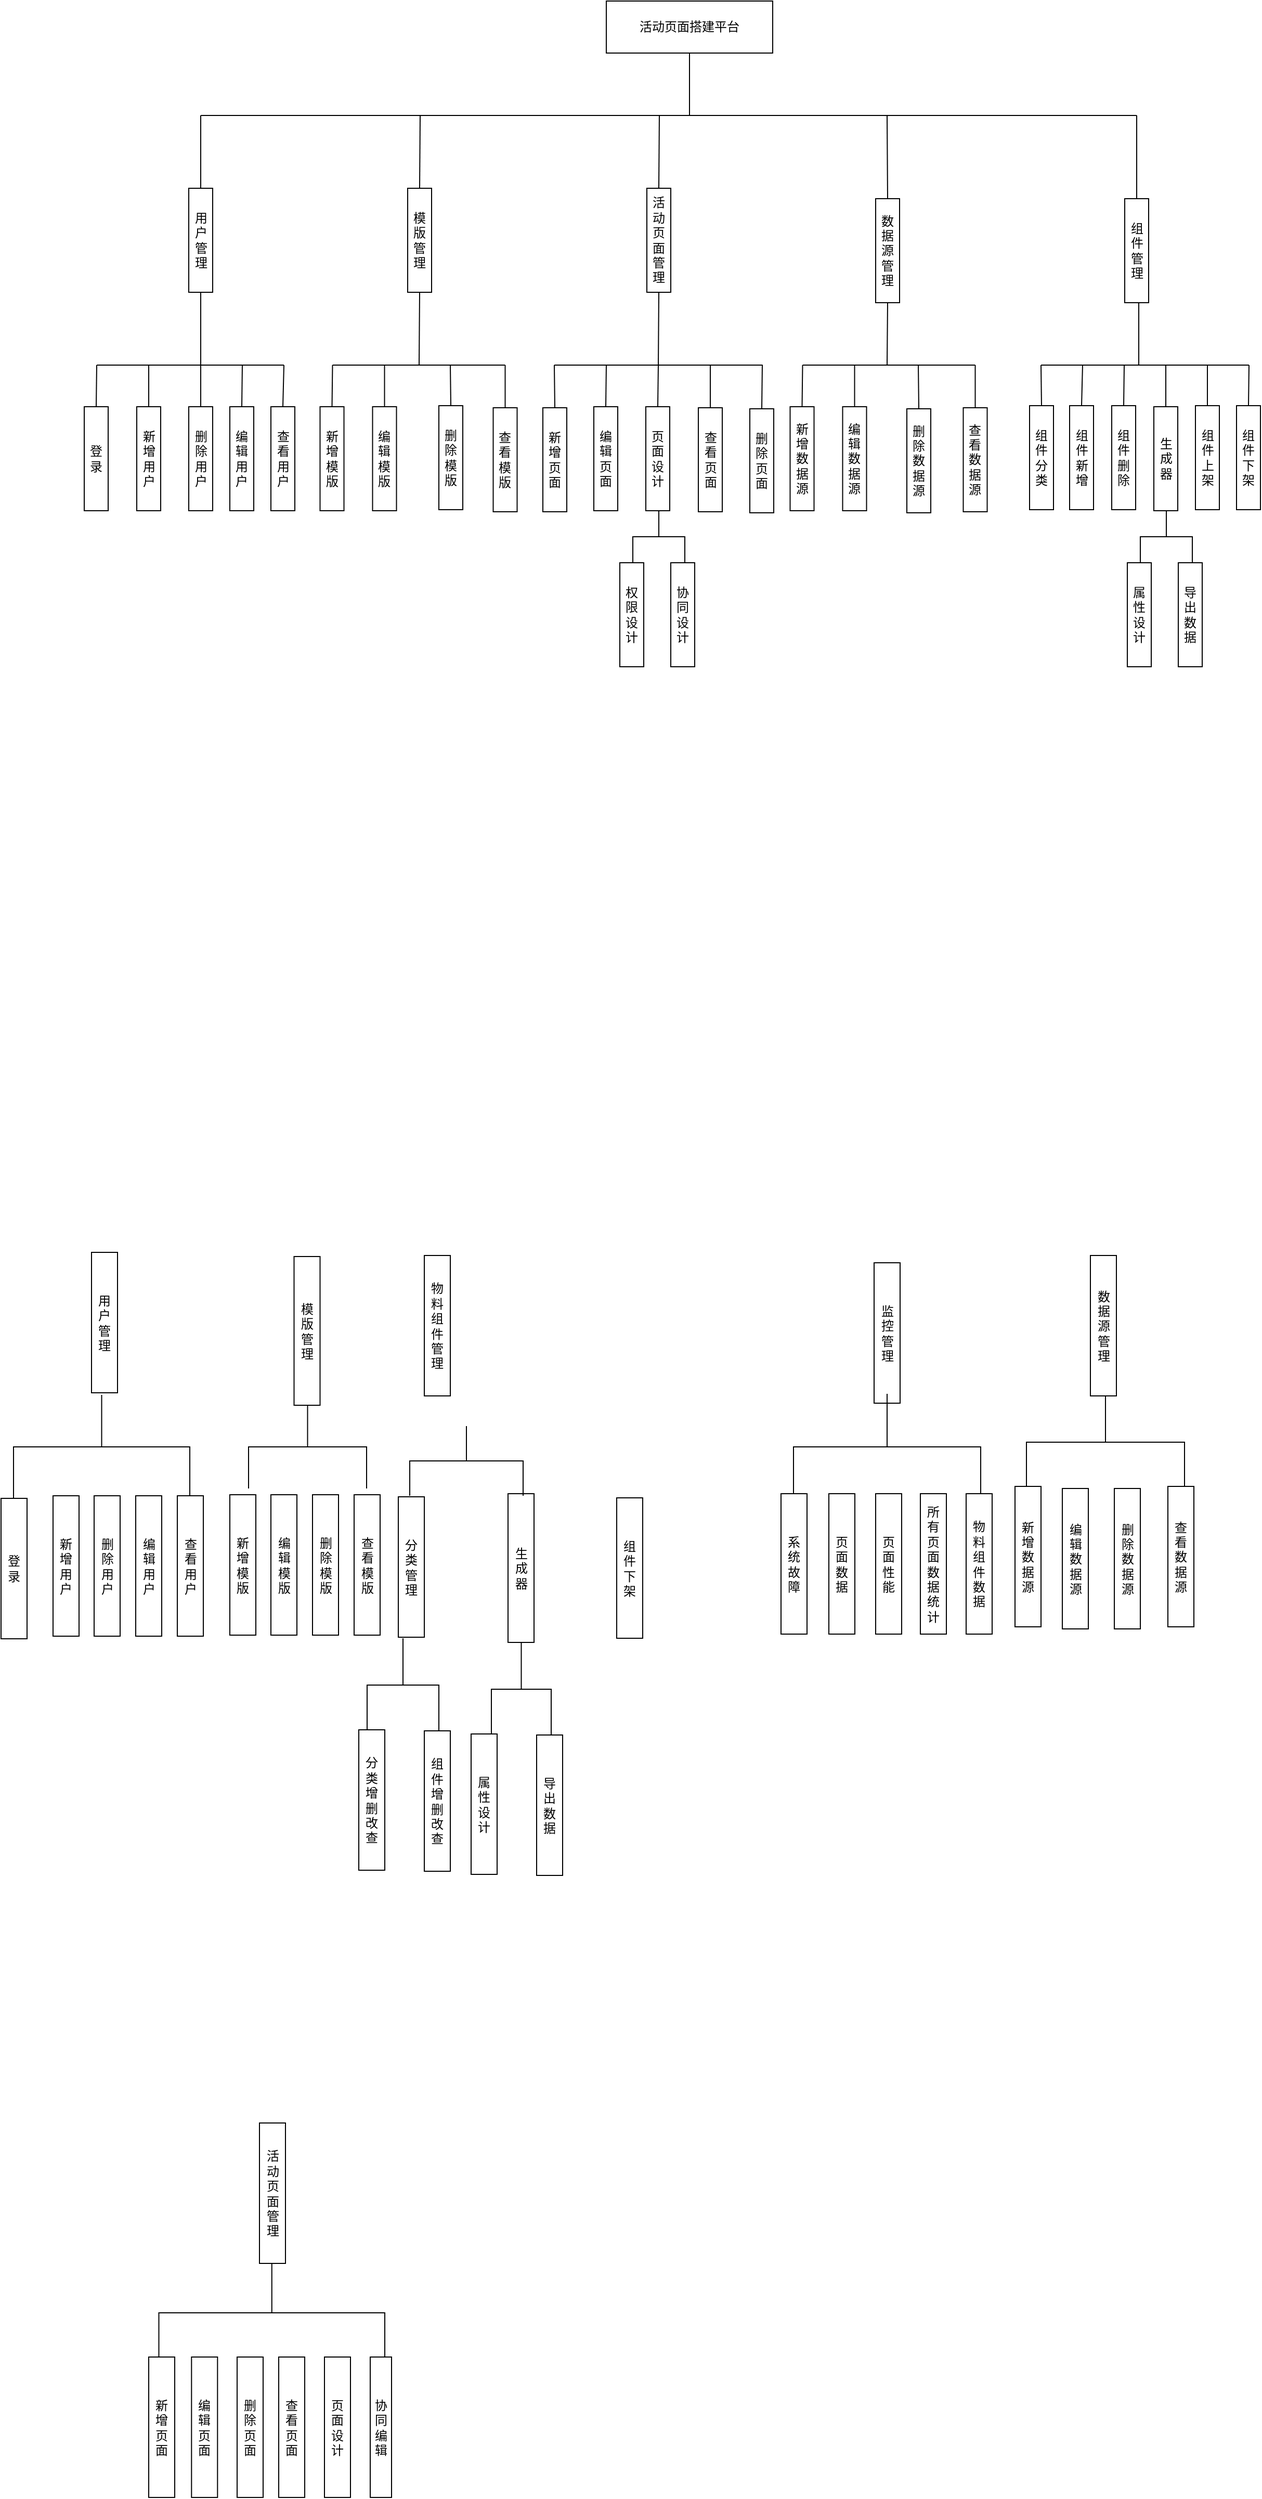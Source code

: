 <mxfile version="22.1.4" type="github">
  <diagram name="第 1 页" id="yezRByxBeG7q0EoHFZJD">
    <mxGraphModel dx="1590" dy="1010" grid="1" gridSize="10" guides="1" tooltips="1" connect="1" arrows="1" fold="1" page="1" pageScale="1" pageWidth="827" pageHeight="1169" math="0" shadow="0">
      <root>
        <mxCell id="0" />
        <mxCell id="1" parent="0" />
        <mxCell id="_EL9DQEcoJoAVr3Y6BzG-3" value="用户管理" style="rounded=0;whiteSpace=wrap;html=1;direction=south;" parent="1" vertex="1">
          <mxGeometry x="175" y="1653" width="25" height="135" as="geometry" />
        </mxCell>
        <mxCell id="_EL9DQEcoJoAVr3Y6BzG-4" value="数据源管理" style="rounded=0;whiteSpace=wrap;html=1;direction=south;" parent="1" vertex="1">
          <mxGeometry x="1135.5" y="1656" width="25" height="135" as="geometry" />
        </mxCell>
        <mxCell id="_EL9DQEcoJoAVr3Y6BzG-6" value="模版管理" style="rounded=0;whiteSpace=wrap;html=1;direction=south;" parent="1" vertex="1">
          <mxGeometry x="369.75" y="1657" width="25" height="143" as="geometry" />
        </mxCell>
        <mxCell id="_EL9DQEcoJoAVr3Y6BzG-8" value="活动页面管理" style="rounded=0;whiteSpace=wrap;html=1;direction=south;" parent="1" vertex="1">
          <mxGeometry x="336.5" y="2490" width="25" height="135" as="geometry" />
        </mxCell>
        <mxCell id="_EL9DQEcoJoAVr3Y6BzG-9" value="生成器" style="rounded=0;whiteSpace=wrap;html=1;direction=south;" parent="1" vertex="1">
          <mxGeometry x="575.5" y="1885" width="25" height="143" as="geometry" />
        </mxCell>
        <mxCell id="_EL9DQEcoJoAVr3Y6BzG-10" value="监控管理" style="rounded=0;whiteSpace=wrap;html=1;direction=south;" parent="1" vertex="1">
          <mxGeometry x="927.5" y="1663" width="25" height="135" as="geometry" />
        </mxCell>
        <mxCell id="_EL9DQEcoJoAVr3Y6BzG-11" value="" style="strokeWidth=1;html=1;shape=mxgraph.flowchart.annotation_2;align=left;labelPosition=right;pointerEvents=1;direction=south;" parent="1" vertex="1">
          <mxGeometry x="100" y="1790" width="169.5" height="100" as="geometry" />
        </mxCell>
        <mxCell id="_EL9DQEcoJoAVr3Y6BzG-12" value="新增用户" style="rounded=0;whiteSpace=wrap;html=1;direction=south;" parent="1" vertex="1">
          <mxGeometry x="138" y="1887" width="25" height="135" as="geometry" />
        </mxCell>
        <mxCell id="_EL9DQEcoJoAVr3Y6BzG-13" value="删除用户" style="rounded=0;whiteSpace=wrap;html=1;direction=south;" parent="1" vertex="1">
          <mxGeometry x="177.5" y="1887" width="25" height="135" as="geometry" />
        </mxCell>
        <mxCell id="_EL9DQEcoJoAVr3Y6BzG-14" value="编辑用户" style="rounded=0;whiteSpace=wrap;html=1;direction=south;" parent="1" vertex="1">
          <mxGeometry x="217.5" y="1887" width="25" height="135" as="geometry" />
        </mxCell>
        <mxCell id="_EL9DQEcoJoAVr3Y6BzG-15" value="查看用户" style="rounded=0;whiteSpace=wrap;html=1;direction=south;" parent="1" vertex="1">
          <mxGeometry x="257.5" y="1887" width="25" height="135" as="geometry" />
        </mxCell>
        <mxCell id="_EL9DQEcoJoAVr3Y6BzG-16" value="" style="strokeWidth=1;html=1;shape=mxgraph.flowchart.annotation_2;align=left;labelPosition=right;pointerEvents=1;direction=south;" parent="1" vertex="1">
          <mxGeometry x="326" y="1800" width="113.5" height="80" as="geometry" />
        </mxCell>
        <mxCell id="_EL9DQEcoJoAVr3Y6BzG-17" value="新增模版" style="rounded=0;whiteSpace=wrap;html=1;direction=south;" parent="1" vertex="1">
          <mxGeometry x="308" y="1886" width="25" height="135" as="geometry" />
        </mxCell>
        <mxCell id="_EL9DQEcoJoAVr3Y6BzG-18" value="编辑模版" style="rounded=0;whiteSpace=wrap;html=1;direction=south;" parent="1" vertex="1">
          <mxGeometry x="347.5" y="1886" width="25" height="135" as="geometry" />
        </mxCell>
        <mxCell id="_EL9DQEcoJoAVr3Y6BzG-19" value="删除模版" style="rounded=0;whiteSpace=wrap;html=1;direction=south;" parent="1" vertex="1">
          <mxGeometry x="387.5" y="1886" width="25" height="135" as="geometry" />
        </mxCell>
        <mxCell id="_EL9DQEcoJoAVr3Y6BzG-20" value="查看模版" style="rounded=0;whiteSpace=wrap;html=1;direction=south;" parent="1" vertex="1">
          <mxGeometry x="427.5" y="1886" width="25" height="135" as="geometry" />
        </mxCell>
        <mxCell id="_EL9DQEcoJoAVr3Y6BzG-21" value="" style="strokeWidth=1;html=1;shape=mxgraph.flowchart.annotation_2;align=left;labelPosition=right;pointerEvents=1;direction=south;" parent="1" vertex="1">
          <mxGeometry x="239.75" y="2625" width="217.25" height="95" as="geometry" />
        </mxCell>
        <mxCell id="_EL9DQEcoJoAVr3Y6BzG-22" value="新增页面" style="rounded=0;whiteSpace=wrap;html=1;direction=south;" parent="1" vertex="1">
          <mxGeometry x="230" y="2715" width="25" height="135" as="geometry" />
        </mxCell>
        <mxCell id="_EL9DQEcoJoAVr3Y6BzG-23" value="编辑页面" style="rounded=0;whiteSpace=wrap;html=1;direction=south;" parent="1" vertex="1">
          <mxGeometry x="271.16" y="2715" width="25" height="135" as="geometry" />
        </mxCell>
        <mxCell id="_EL9DQEcoJoAVr3Y6BzG-24" value="删除页面" style="rounded=0;whiteSpace=wrap;html=1;direction=south;" parent="1" vertex="1">
          <mxGeometry x="315" y="2715" width="25" height="135" as="geometry" />
        </mxCell>
        <mxCell id="_EL9DQEcoJoAVr3Y6BzG-25" value="查看页面" style="rounded=0;whiteSpace=wrap;html=1;direction=south;" parent="1" vertex="1">
          <mxGeometry x="355" y="2715" width="25" height="135" as="geometry" />
        </mxCell>
        <mxCell id="_EL9DQEcoJoAVr3Y6BzG-26" value="页面设计" style="rounded=0;whiteSpace=wrap;html=1;direction=south;" parent="1" vertex="1">
          <mxGeometry x="399" y="2715" width="25" height="135" as="geometry" />
        </mxCell>
        <mxCell id="_EL9DQEcoJoAVr3Y6BzG-27" value="协同编辑" style="rounded=0;whiteSpace=wrap;html=1;direction=south;" parent="1" vertex="1">
          <mxGeometry x="443" y="2715" width="20.5" height="135" as="geometry" />
        </mxCell>
        <mxCell id="_EL9DQEcoJoAVr3Y6BzG-28" value="" style="strokeWidth=1;html=1;shape=mxgraph.flowchart.annotation_2;align=left;labelPosition=right;pointerEvents=1;direction=south;" parent="1" vertex="1">
          <mxGeometry x="559.5" y="2028" width="57.5" height="90" as="geometry" />
        </mxCell>
        <mxCell id="_EL9DQEcoJoAVr3Y6BzG-29" value="属性设计" style="rounded=0;whiteSpace=wrap;html=1;direction=south;" parent="1" vertex="1">
          <mxGeometry x="540" y="2116" width="25" height="135" as="geometry" />
        </mxCell>
        <mxCell id="_EL9DQEcoJoAVr3Y6BzG-30" value="导出数据" style="rounded=0;whiteSpace=wrap;html=1;direction=south;" parent="1" vertex="1">
          <mxGeometry x="603" y="2117" width="25" height="135" as="geometry" />
        </mxCell>
        <mxCell id="_EL9DQEcoJoAVr3Y6BzG-31" value="" style="strokeWidth=1;html=1;shape=mxgraph.flowchart.annotation_2;align=left;labelPosition=right;pointerEvents=1;direction=south;" parent="1" vertex="1">
          <mxGeometry x="850" y="1789" width="180" height="102" as="geometry" />
        </mxCell>
        <mxCell id="_EL9DQEcoJoAVr3Y6BzG-32" value="系统故障" style="rounded=0;whiteSpace=wrap;html=1;direction=south;" parent="1" vertex="1">
          <mxGeometry x="838" y="1885" width="25" height="135" as="geometry" />
        </mxCell>
        <mxCell id="_EL9DQEcoJoAVr3Y6BzG-33" value="页面数据" style="rounded=0;whiteSpace=wrap;html=1;direction=south;" parent="1" vertex="1">
          <mxGeometry x="884" y="1885" width="25" height="135" as="geometry" />
        </mxCell>
        <mxCell id="_EL9DQEcoJoAVr3Y6BzG-34" value="页面性能" style="rounded=0;whiteSpace=wrap;html=1;direction=south;" parent="1" vertex="1">
          <mxGeometry x="929" y="1885" width="25" height="135" as="geometry" />
        </mxCell>
        <mxCell id="_EL9DQEcoJoAVr3Y6BzG-35" value="所有页面数据统计" style="rounded=0;whiteSpace=wrap;html=1;direction=south;" parent="1" vertex="1">
          <mxGeometry x="972" y="1885" width="25" height="135" as="geometry" />
        </mxCell>
        <mxCell id="_EL9DQEcoJoAVr3Y6BzG-36" value="物料组件数据" style="rounded=0;whiteSpace=wrap;html=1;direction=south;" parent="1" vertex="1">
          <mxGeometry x="1016" y="1885" width="25" height="135" as="geometry" />
        </mxCell>
        <mxCell id="_EL9DQEcoJoAVr3Y6BzG-37" value="" style="strokeWidth=1;html=1;shape=mxgraph.flowchart.annotation_2;align=left;labelPosition=right;pointerEvents=1;direction=south;" parent="1" vertex="1">
          <mxGeometry x="1074" y="1791" width="152" height="89" as="geometry" />
        </mxCell>
        <mxCell id="_EL9DQEcoJoAVr3Y6BzG-38" value="新增数据源" style="rounded=0;whiteSpace=wrap;html=1;direction=south;" parent="1" vertex="1">
          <mxGeometry x="1063" y="1878" width="25" height="135" as="geometry" />
        </mxCell>
        <mxCell id="_EL9DQEcoJoAVr3Y6BzG-39" value="编辑数据源" style="rounded=0;whiteSpace=wrap;html=1;direction=south;" parent="1" vertex="1">
          <mxGeometry x="1108.5" y="1880" width="25" height="135" as="geometry" />
        </mxCell>
        <mxCell id="_EL9DQEcoJoAVr3Y6BzG-40" value="删除数据源" style="rounded=0;whiteSpace=wrap;html=1;direction=south;" parent="1" vertex="1">
          <mxGeometry x="1158.5" y="1880" width="25" height="135" as="geometry" />
        </mxCell>
        <mxCell id="_EL9DQEcoJoAVr3Y6BzG-41" value="查看数据源" style="rounded=0;whiteSpace=wrap;html=1;direction=south;" parent="1" vertex="1">
          <mxGeometry x="1210" y="1878" width="25" height="135" as="geometry" />
        </mxCell>
        <mxCell id="_EL9DQEcoJoAVr3Y6BzG-42" value="物料组件管理" style="rounded=0;whiteSpace=wrap;html=1;direction=south;" parent="1" vertex="1">
          <mxGeometry x="495" y="1656" width="25" height="135" as="geometry" />
        </mxCell>
        <mxCell id="_EL9DQEcoJoAVr3Y6BzG-43" value="" style="strokeWidth=1;html=1;shape=mxgraph.flowchart.annotation_2;align=left;labelPosition=right;pointerEvents=1;direction=south;" parent="1" vertex="1">
          <mxGeometry x="481" y="1820" width="109" height="67" as="geometry" />
        </mxCell>
        <mxCell id="_EL9DQEcoJoAVr3Y6BzG-44" value="分类管理" style="rounded=0;whiteSpace=wrap;html=1;direction=south;" parent="1" vertex="1">
          <mxGeometry x="470" y="1888" width="25" height="135" as="geometry" />
        </mxCell>
        <mxCell id="_EL9DQEcoJoAVr3Y6BzG-48" value="组件下架" style="rounded=0;whiteSpace=wrap;html=1;direction=south;" parent="1" vertex="1">
          <mxGeometry x="680" y="1889" width="25" height="135" as="geometry" />
        </mxCell>
        <mxCell id="_EL9DQEcoJoAVr3Y6BzG-49" value="登录" style="rounded=0;whiteSpace=wrap;html=1;direction=south;" parent="1" vertex="1">
          <mxGeometry x="88" y="1889.5" width="25" height="135" as="geometry" />
        </mxCell>
        <mxCell id="_EL9DQEcoJoAVr3Y6BzG-53" value="" style="strokeWidth=1;html=1;shape=mxgraph.flowchart.annotation_2;align=left;labelPosition=right;pointerEvents=1;direction=south;" parent="1" vertex="1">
          <mxGeometry x="440" y="2024" width="69" height="90" as="geometry" />
        </mxCell>
        <mxCell id="_EL9DQEcoJoAVr3Y6BzG-54" value="分类增删改查" style="rounded=0;whiteSpace=wrap;html=1;direction=south;" parent="1" vertex="1">
          <mxGeometry x="432" y="2112" width="25" height="135" as="geometry" />
        </mxCell>
        <mxCell id="_EL9DQEcoJoAVr3Y6BzG-55" value="组件增删改查" style="rounded=0;whiteSpace=wrap;html=1;direction=south;" parent="1" vertex="1">
          <mxGeometry x="495" y="2113" width="25" height="135" as="geometry" />
        </mxCell>
        <mxCell id="eoEls10Fh8nNtT96hwVB-1" value="&lt;font style=&quot;font-size: 12px;&quot;&gt;活动页面搭建平台&lt;/font&gt;" style="rounded=0;whiteSpace=wrap;html=1;" parent="1" vertex="1">
          <mxGeometry x="670" y="450" width="160" height="50" as="geometry" />
        </mxCell>
        <mxCell id="eoEls10Fh8nNtT96hwVB-4" value="用户管理" style="rounded=0;whiteSpace=wrap;html=1;" parent="1" vertex="1">
          <mxGeometry x="268.5" y="630" width="23" height="100" as="geometry" />
        </mxCell>
        <mxCell id="eoEls10Fh8nNtT96hwVB-6" value="模版管理" style="rounded=0;whiteSpace=wrap;html=1;" parent="1" vertex="1">
          <mxGeometry x="479" y="630" width="23" height="100" as="geometry" />
        </mxCell>
        <mxCell id="eoEls10Fh8nNtT96hwVB-9" value="组件管理" style="rounded=0;whiteSpace=wrap;html=1;" parent="1" vertex="1">
          <mxGeometry x="1168.5" y="640" width="23" height="100" as="geometry" />
        </mxCell>
        <mxCell id="eoEls10Fh8nNtT96hwVB-13" value="活动页面管理" style="rounded=0;whiteSpace=wrap;html=1;" parent="1" vertex="1">
          <mxGeometry x="709" y="630" width="23" height="100" as="geometry" />
        </mxCell>
        <mxCell id="eoEls10Fh8nNtT96hwVB-15" value="" style="endArrow=none;html=1;rounded=0;entryX=0.5;entryY=1;entryDx=0;entryDy=0;" parent="1" target="eoEls10Fh8nNtT96hwVB-1" edge="1">
          <mxGeometry width="50" height="50" relative="1" as="geometry">
            <mxPoint x="750" y="560" as="sourcePoint" />
            <mxPoint x="770" y="860" as="targetPoint" />
            <Array as="points">
              <mxPoint x="750" y="520" />
            </Array>
          </mxGeometry>
        </mxCell>
        <mxCell id="eoEls10Fh8nNtT96hwVB-16" value="" style="endArrow=none;html=1;rounded=0;" parent="1" edge="1">
          <mxGeometry width="50" height="50" relative="1" as="geometry">
            <mxPoint x="280" y="560" as="sourcePoint" />
            <mxPoint x="1180" y="560" as="targetPoint" />
          </mxGeometry>
        </mxCell>
        <mxCell id="eoEls10Fh8nNtT96hwVB-17" value="" style="endArrow=none;html=1;rounded=0;exitX=0.5;exitY=0;exitDx=0;exitDy=0;" parent="1" source="eoEls10Fh8nNtT96hwVB-4" edge="1">
          <mxGeometry width="50" height="50" relative="1" as="geometry">
            <mxPoint x="720" y="910" as="sourcePoint" />
            <mxPoint x="280" y="560" as="targetPoint" />
          </mxGeometry>
        </mxCell>
        <mxCell id="eoEls10Fh8nNtT96hwVB-18" value="登录" style="rounded=0;whiteSpace=wrap;html=1;" parent="1" vertex="1">
          <mxGeometry x="168.0" y="840" width="23" height="100" as="geometry" />
        </mxCell>
        <mxCell id="eoEls10Fh8nNtT96hwVB-19" value="新增用户" style="rounded=0;whiteSpace=wrap;html=1;" parent="1" vertex="1">
          <mxGeometry x="218.5" y="840" width="23" height="100" as="geometry" />
        </mxCell>
        <mxCell id="eoEls10Fh8nNtT96hwVB-20" value="删除用户" style="rounded=0;whiteSpace=wrap;html=1;" parent="1" vertex="1">
          <mxGeometry x="268.5" y="840" width="23" height="100" as="geometry" />
        </mxCell>
        <mxCell id="eoEls10Fh8nNtT96hwVB-22" value="编辑用户" style="rounded=0;whiteSpace=wrap;html=1;" parent="1" vertex="1">
          <mxGeometry x="308.0" y="840" width="23" height="100" as="geometry" />
        </mxCell>
        <mxCell id="eoEls10Fh8nNtT96hwVB-23" value="查看用户" style="rounded=0;whiteSpace=wrap;html=1;" parent="1" vertex="1">
          <mxGeometry x="347.5" y="840" width="23" height="100" as="geometry" />
        </mxCell>
        <mxCell id="eoEls10Fh8nNtT96hwVB-26" value="" style="endArrow=none;html=1;rounded=0;exitX=0.5;exitY=1;exitDx=0;exitDy=0;" parent="1" source="eoEls10Fh8nNtT96hwVB-4" edge="1">
          <mxGeometry width="50" height="50" relative="1" as="geometry">
            <mxPoint x="720" y="500" as="sourcePoint" />
            <mxPoint x="280" y="800" as="targetPoint" />
          </mxGeometry>
        </mxCell>
        <mxCell id="eoEls10Fh8nNtT96hwVB-27" value="" style="endArrow=none;html=1;rounded=0;" parent="1" edge="1">
          <mxGeometry width="50" height="50" relative="1" as="geometry">
            <mxPoint x="180" y="800" as="sourcePoint" />
            <mxPoint x="360" y="800" as="targetPoint" />
          </mxGeometry>
        </mxCell>
        <mxCell id="eoEls10Fh8nNtT96hwVB-28" value="" style="endArrow=none;html=1;rounded=0;entryX=0.5;entryY=0;entryDx=0;entryDy=0;" parent="1" target="eoEls10Fh8nNtT96hwVB-18" edge="1">
          <mxGeometry width="50" height="50" relative="1" as="geometry">
            <mxPoint x="180" y="800" as="sourcePoint" />
            <mxPoint x="770" y="450" as="targetPoint" />
          </mxGeometry>
        </mxCell>
        <mxCell id="eoEls10Fh8nNtT96hwVB-30" value="" style="endArrow=none;html=1;rounded=0;entryX=0.5;entryY=0;entryDx=0;entryDy=0;" parent="1" target="eoEls10Fh8nNtT96hwVB-19" edge="1">
          <mxGeometry width="50" height="50" relative="1" as="geometry">
            <mxPoint x="230" y="800" as="sourcePoint" />
            <mxPoint x="770" y="450" as="targetPoint" />
          </mxGeometry>
        </mxCell>
        <mxCell id="eoEls10Fh8nNtT96hwVB-31" value="" style="endArrow=none;html=1;rounded=0;entryX=0.5;entryY=0;entryDx=0;entryDy=0;" parent="1" target="eoEls10Fh8nNtT96hwVB-20" edge="1">
          <mxGeometry width="50" height="50" relative="1" as="geometry">
            <mxPoint x="280" y="800" as="sourcePoint" />
            <mxPoint x="770" y="450" as="targetPoint" />
          </mxGeometry>
        </mxCell>
        <mxCell id="eoEls10Fh8nNtT96hwVB-32" value="" style="endArrow=none;html=1;rounded=0;entryX=0.5;entryY=0;entryDx=0;entryDy=0;" parent="1" target="eoEls10Fh8nNtT96hwVB-22" edge="1">
          <mxGeometry width="50" height="50" relative="1" as="geometry">
            <mxPoint x="320" y="800" as="sourcePoint" />
            <mxPoint x="330" y="830" as="targetPoint" />
          </mxGeometry>
        </mxCell>
        <mxCell id="eoEls10Fh8nNtT96hwVB-33" value="" style="endArrow=none;html=1;rounded=0;entryX=0.5;entryY=0;entryDx=0;entryDy=0;" parent="1" target="eoEls10Fh8nNtT96hwVB-23" edge="1">
          <mxGeometry width="50" height="50" relative="1" as="geometry">
            <mxPoint x="360" y="800" as="sourcePoint" />
            <mxPoint x="770" y="450" as="targetPoint" />
          </mxGeometry>
        </mxCell>
        <mxCell id="eoEls10Fh8nNtT96hwVB-34" value="新增模版" style="rounded=0;whiteSpace=wrap;html=1;" parent="1" vertex="1">
          <mxGeometry x="394.75" y="840" width="23" height="100" as="geometry" />
        </mxCell>
        <mxCell id="eoEls10Fh8nNtT96hwVB-35" value="编辑模版" style="rounded=0;whiteSpace=wrap;html=1;" parent="1" vertex="1">
          <mxGeometry x="445.25" y="840" width="23" height="100" as="geometry" />
        </mxCell>
        <mxCell id="eoEls10Fh8nNtT96hwVB-36" value="删除模版" style="rounded=0;whiteSpace=wrap;html=1;" parent="1" vertex="1">
          <mxGeometry x="509" y="839" width="23" height="100" as="geometry" />
        </mxCell>
        <mxCell id="eoEls10Fh8nNtT96hwVB-37" value="查看模版" style="rounded=0;whiteSpace=wrap;html=1;" parent="1" vertex="1">
          <mxGeometry x="561.25" y="841" width="23" height="100" as="geometry" />
        </mxCell>
        <mxCell id="eoEls10Fh8nNtT96hwVB-39" value="" style="endArrow=none;html=1;rounded=0;exitX=0.5;exitY=1;exitDx=0;exitDy=0;" parent="1" source="eoEls10Fh8nNtT96hwVB-6" edge="1">
          <mxGeometry width="50" height="50" relative="1" as="geometry">
            <mxPoint x="544" y="730" as="sourcePoint" />
            <mxPoint x="490" y="800" as="targetPoint" />
          </mxGeometry>
        </mxCell>
        <mxCell id="eoEls10Fh8nNtT96hwVB-40" value="" style="endArrow=none;html=1;rounded=0;" parent="1" edge="1">
          <mxGeometry width="50" height="50" relative="1" as="geometry">
            <mxPoint x="406.75" y="800" as="sourcePoint" />
            <mxPoint x="572.75" y="800" as="targetPoint" />
          </mxGeometry>
        </mxCell>
        <mxCell id="eoEls10Fh8nNtT96hwVB-41" value="" style="endArrow=none;html=1;rounded=0;entryX=0.5;entryY=0;entryDx=0;entryDy=0;" parent="1" target="eoEls10Fh8nNtT96hwVB-34" edge="1">
          <mxGeometry width="50" height="50" relative="1" as="geometry">
            <mxPoint x="406.75" y="800" as="sourcePoint" />
            <mxPoint x="996.75" y="450" as="targetPoint" />
          </mxGeometry>
        </mxCell>
        <mxCell id="eoEls10Fh8nNtT96hwVB-42" value="" style="endArrow=none;html=1;rounded=0;entryX=0.5;entryY=0;entryDx=0;entryDy=0;" parent="1" target="eoEls10Fh8nNtT96hwVB-35" edge="1">
          <mxGeometry width="50" height="50" relative="1" as="geometry">
            <mxPoint x="456.75" y="800" as="sourcePoint" />
            <mxPoint x="996.75" y="450" as="targetPoint" />
          </mxGeometry>
        </mxCell>
        <mxCell id="eoEls10Fh8nNtT96hwVB-43" value="" style="endArrow=none;html=1;rounded=0;entryX=0.5;entryY=0;entryDx=0;entryDy=0;" parent="1" target="eoEls10Fh8nNtT96hwVB-36" edge="1">
          <mxGeometry width="50" height="50" relative="1" as="geometry">
            <mxPoint x="520" y="800" as="sourcePoint" />
            <mxPoint x="996.75" y="450" as="targetPoint" />
          </mxGeometry>
        </mxCell>
        <mxCell id="eoEls10Fh8nNtT96hwVB-44" value="" style="endArrow=none;html=1;rounded=0;entryX=0.5;entryY=0;entryDx=0;entryDy=0;" parent="1" target="eoEls10Fh8nNtT96hwVB-37" edge="1">
          <mxGeometry width="50" height="50" relative="1" as="geometry">
            <mxPoint x="572.75" y="800" as="sourcePoint" />
            <mxPoint x="556.75" y="830" as="targetPoint" />
          </mxGeometry>
        </mxCell>
        <mxCell id="eoEls10Fh8nNtT96hwVB-46" value="新增页面" style="rounded=0;whiteSpace=wrap;html=1;" parent="1" vertex="1">
          <mxGeometry x="609" y="841" width="23" height="100" as="geometry" />
        </mxCell>
        <mxCell id="eoEls10Fh8nNtT96hwVB-47" value="编辑页面" style="rounded=0;whiteSpace=wrap;html=1;" parent="1" vertex="1">
          <mxGeometry x="658" y="840" width="23" height="100" as="geometry" />
        </mxCell>
        <mxCell id="eoEls10Fh8nNtT96hwVB-48" value="删除页面" style="rounded=0;whiteSpace=wrap;html=1;" parent="1" vertex="1">
          <mxGeometry x="808" y="842" width="23" height="100" as="geometry" />
        </mxCell>
        <mxCell id="eoEls10Fh8nNtT96hwVB-50" value="查看页面" style="rounded=0;whiteSpace=wrap;html=1;" parent="1" vertex="1">
          <mxGeometry x="758.5" y="841" width="23" height="100" as="geometry" />
        </mxCell>
        <mxCell id="eoEls10Fh8nNtT96hwVB-51" value="页面设计" style="rounded=0;whiteSpace=wrap;html=1;" parent="1" vertex="1">
          <mxGeometry x="708" y="840" width="23" height="100" as="geometry" />
        </mxCell>
        <mxCell id="eoEls10Fh8nNtT96hwVB-52" value="权限设计" style="rounded=0;whiteSpace=wrap;html=1;" parent="1" vertex="1">
          <mxGeometry x="683" y="990" width="23" height="100" as="geometry" />
        </mxCell>
        <mxCell id="eoEls10Fh8nNtT96hwVB-53" value="协同设计" style="rounded=0;whiteSpace=wrap;html=1;" parent="1" vertex="1">
          <mxGeometry x="732" y="990" width="23" height="100" as="geometry" />
        </mxCell>
        <mxCell id="eoEls10Fh8nNtT96hwVB-54" value="数据源管理" style="rounded=0;whiteSpace=wrap;html=1;" parent="1" vertex="1">
          <mxGeometry x="929" y="640" width="23" height="100" as="geometry" />
        </mxCell>
        <mxCell id="eoEls10Fh8nNtT96hwVB-55" value="新增数据源" style="rounded=0;whiteSpace=wrap;html=1;" parent="1" vertex="1">
          <mxGeometry x="846.75" y="840" width="23" height="100" as="geometry" />
        </mxCell>
        <mxCell id="eoEls10Fh8nNtT96hwVB-56" value="编辑数据源" style="rounded=0;whiteSpace=wrap;html=1;" parent="1" vertex="1">
          <mxGeometry x="897.25" y="840" width="23" height="100" as="geometry" />
        </mxCell>
        <mxCell id="eoEls10Fh8nNtT96hwVB-57" value="删除数据源" style="rounded=0;whiteSpace=wrap;html=1;" parent="1" vertex="1">
          <mxGeometry x="959" y="842" width="23" height="100" as="geometry" />
        </mxCell>
        <mxCell id="eoEls10Fh8nNtT96hwVB-58" value="查看数据源" style="rounded=0;whiteSpace=wrap;html=1;" parent="1" vertex="1">
          <mxGeometry x="1013.25" y="841" width="23" height="100" as="geometry" />
        </mxCell>
        <mxCell id="eoEls10Fh8nNtT96hwVB-59" value="" style="endArrow=none;html=1;rounded=0;exitX=0.5;exitY=1;exitDx=0;exitDy=0;" parent="1" source="eoEls10Fh8nNtT96hwVB-54" edge="1">
          <mxGeometry width="50" height="50" relative="1" as="geometry">
            <mxPoint x="996" y="730" as="sourcePoint" />
            <mxPoint x="940" y="800" as="targetPoint" />
          </mxGeometry>
        </mxCell>
        <mxCell id="eoEls10Fh8nNtT96hwVB-60" value="" style="endArrow=none;html=1;rounded=0;" parent="1" edge="1">
          <mxGeometry width="50" height="50" relative="1" as="geometry">
            <mxPoint x="858.75" y="800" as="sourcePoint" />
            <mxPoint x="1024.75" y="800" as="targetPoint" />
          </mxGeometry>
        </mxCell>
        <mxCell id="eoEls10Fh8nNtT96hwVB-61" value="" style="endArrow=none;html=1;rounded=0;entryX=0.5;entryY=0;entryDx=0;entryDy=0;" parent="1" target="eoEls10Fh8nNtT96hwVB-55" edge="1">
          <mxGeometry width="50" height="50" relative="1" as="geometry">
            <mxPoint x="858.75" y="800" as="sourcePoint" />
            <mxPoint x="1448.75" y="450" as="targetPoint" />
          </mxGeometry>
        </mxCell>
        <mxCell id="eoEls10Fh8nNtT96hwVB-62" value="" style="endArrow=none;html=1;rounded=0;entryX=0.5;entryY=0;entryDx=0;entryDy=0;" parent="1" target="eoEls10Fh8nNtT96hwVB-56" edge="1">
          <mxGeometry width="50" height="50" relative="1" as="geometry">
            <mxPoint x="908.75" y="800" as="sourcePoint" />
            <mxPoint x="1448.75" y="450" as="targetPoint" />
          </mxGeometry>
        </mxCell>
        <mxCell id="eoEls10Fh8nNtT96hwVB-63" value="" style="endArrow=none;html=1;rounded=0;entryX=0.5;entryY=0;entryDx=0;entryDy=0;" parent="1" target="eoEls10Fh8nNtT96hwVB-57" edge="1">
          <mxGeometry width="50" height="50" relative="1" as="geometry">
            <mxPoint x="970" y="800" as="sourcePoint" />
            <mxPoint x="1448.75" y="450" as="targetPoint" />
          </mxGeometry>
        </mxCell>
        <mxCell id="eoEls10Fh8nNtT96hwVB-64" value="" style="endArrow=none;html=1;rounded=0;entryX=0.5;entryY=0;entryDx=0;entryDy=0;" parent="1" target="eoEls10Fh8nNtT96hwVB-58" edge="1">
          <mxGeometry width="50" height="50" relative="1" as="geometry">
            <mxPoint x="1024.75" y="800" as="sourcePoint" />
            <mxPoint x="1008.75" y="830" as="targetPoint" />
          </mxGeometry>
        </mxCell>
        <mxCell id="eoEls10Fh8nNtT96hwVB-65" value="" style="endArrow=none;html=1;rounded=0;entryX=0.5;entryY=1;entryDx=0;entryDy=0;" parent="1" target="eoEls10Fh8nNtT96hwVB-13" edge="1">
          <mxGeometry width="50" height="50" relative="1" as="geometry">
            <mxPoint x="720" y="800" as="sourcePoint" />
            <mxPoint x="770" y="810" as="targetPoint" />
          </mxGeometry>
        </mxCell>
        <mxCell id="eoEls10Fh8nNtT96hwVB-66" value="" style="endArrow=none;html=1;rounded=0;entryX=-4.007;entryY=0.525;entryDx=0;entryDy=0;entryPerimeter=0;" parent="1" edge="1">
          <mxGeometry width="50" height="50" relative="1" as="geometry">
            <mxPoint x="620" y="800" as="sourcePoint" />
            <mxPoint x="820.35" y="800.029" as="targetPoint" />
          </mxGeometry>
        </mxCell>
        <mxCell id="eoEls10Fh8nNtT96hwVB-67" value="" style="endArrow=none;html=1;rounded=0;exitX=0.5;exitY=0;exitDx=0;exitDy=0;" parent="1" source="eoEls10Fh8nNtT96hwVB-51" edge="1">
          <mxGeometry width="50" height="50" relative="1" as="geometry">
            <mxPoint x="720" y="840" as="sourcePoint" />
            <mxPoint x="720" y="800" as="targetPoint" />
          </mxGeometry>
        </mxCell>
        <mxCell id="eoEls10Fh8nNtT96hwVB-68" value="" style="endArrow=none;html=1;rounded=0;exitX=0.5;exitY=0;exitDx=0;exitDy=0;" parent="1" source="eoEls10Fh8nNtT96hwVB-46" edge="1">
          <mxGeometry width="50" height="50" relative="1" as="geometry">
            <mxPoint x="720" y="860" as="sourcePoint" />
            <mxPoint x="620" y="800" as="targetPoint" />
          </mxGeometry>
        </mxCell>
        <mxCell id="eoEls10Fh8nNtT96hwVB-69" value="" style="endArrow=none;html=1;rounded=0;exitX=0.5;exitY=0;exitDx=0;exitDy=0;" parent="1" source="eoEls10Fh8nNtT96hwVB-47" edge="1">
          <mxGeometry width="50" height="50" relative="1" as="geometry">
            <mxPoint x="720" y="860" as="sourcePoint" />
            <mxPoint x="670" y="800" as="targetPoint" />
          </mxGeometry>
        </mxCell>
        <mxCell id="eoEls10Fh8nNtT96hwVB-70" value="" style="endArrow=none;html=1;rounded=0;exitX=0.5;exitY=0;exitDx=0;exitDy=0;" parent="1" source="eoEls10Fh8nNtT96hwVB-50" edge="1">
          <mxGeometry width="50" height="50" relative="1" as="geometry">
            <mxPoint x="720" y="860" as="sourcePoint" />
            <mxPoint x="770" y="800" as="targetPoint" />
          </mxGeometry>
        </mxCell>
        <mxCell id="eoEls10Fh8nNtT96hwVB-71" value="" style="endArrow=none;html=1;rounded=0;exitX=0.5;exitY=0;exitDx=0;exitDy=0;" parent="1" source="eoEls10Fh8nNtT96hwVB-48" edge="1">
          <mxGeometry width="50" height="50" relative="1" as="geometry">
            <mxPoint x="720" y="860" as="sourcePoint" />
            <mxPoint x="820" y="800" as="targetPoint" />
          </mxGeometry>
        </mxCell>
        <mxCell id="eoEls10Fh8nNtT96hwVB-72" value="组件分类" style="rounded=0;whiteSpace=wrap;html=1;" parent="1" vertex="1">
          <mxGeometry x="1077" y="839" width="23" height="100" as="geometry" />
        </mxCell>
        <mxCell id="eoEls10Fh8nNtT96hwVB-73" value="组件新增" style="rounded=0;whiteSpace=wrap;html=1;" parent="1" vertex="1">
          <mxGeometry x="1115.5" y="839" width="23" height="100" as="geometry" />
        </mxCell>
        <mxCell id="eoEls10Fh8nNtT96hwVB-74" value="组件删除" style="rounded=0;whiteSpace=wrap;html=1;" parent="1" vertex="1">
          <mxGeometry x="1156" y="839" width="23" height="100" as="geometry" />
        </mxCell>
        <mxCell id="eoEls10Fh8nNtT96hwVB-75" value="生成器" style="rounded=0;whiteSpace=wrap;html=1;" parent="1" vertex="1">
          <mxGeometry x="1196.5" y="840" width="23" height="100" as="geometry" />
        </mxCell>
        <mxCell id="eoEls10Fh8nNtT96hwVB-76" value="组件上架" style="rounded=0;whiteSpace=wrap;html=1;" parent="1" vertex="1">
          <mxGeometry x="1236.5" y="839" width="23" height="100" as="geometry" />
        </mxCell>
        <mxCell id="eoEls10Fh8nNtT96hwVB-77" value="组件下架" style="rounded=0;whiteSpace=wrap;html=1;" parent="1" vertex="1">
          <mxGeometry x="1276" y="839" width="23" height="100" as="geometry" />
        </mxCell>
        <mxCell id="eoEls10Fh8nNtT96hwVB-78" value="" style="endArrow=none;html=1;rounded=0;entryX=0.5;entryY=1;entryDx=0;entryDy=0;" parent="1" edge="1">
          <mxGeometry width="50" height="50" relative="1" as="geometry">
            <mxPoint x="1182" y="800" as="sourcePoint" />
            <mxPoint x="1182" y="740" as="targetPoint" />
          </mxGeometry>
        </mxCell>
        <mxCell id="eoEls10Fh8nNtT96hwVB-79" value="" style="endArrow=none;html=1;rounded=0;" parent="1" edge="1">
          <mxGeometry width="50" height="50" relative="1" as="geometry">
            <mxPoint x="1088" y="800" as="sourcePoint" />
            <mxPoint x="1288" y="800" as="targetPoint" />
          </mxGeometry>
        </mxCell>
        <mxCell id="eoEls10Fh8nNtT96hwVB-80" value="" style="endArrow=none;html=1;rounded=0;exitX=0.5;exitY=0;exitDx=0;exitDy=0;" parent="1" source="eoEls10Fh8nNtT96hwVB-72" edge="1">
          <mxGeometry width="50" height="50" relative="1" as="geometry">
            <mxPoint x="728" y="860" as="sourcePoint" />
            <mxPoint x="1088" y="800" as="targetPoint" />
          </mxGeometry>
        </mxCell>
        <mxCell id="eoEls10Fh8nNtT96hwVB-81" value="" style="endArrow=none;html=1;rounded=0;exitX=0.5;exitY=0;exitDx=0;exitDy=0;" parent="1" source="eoEls10Fh8nNtT96hwVB-73" edge="1">
          <mxGeometry width="50" height="50" relative="1" as="geometry">
            <mxPoint x="728" y="860" as="sourcePoint" />
            <mxPoint x="1128" y="800" as="targetPoint" />
          </mxGeometry>
        </mxCell>
        <mxCell id="eoEls10Fh8nNtT96hwVB-82" value="" style="endArrow=none;html=1;rounded=0;exitX=0.5;exitY=0;exitDx=0;exitDy=0;" parent="1" source="eoEls10Fh8nNtT96hwVB-74" edge="1">
          <mxGeometry width="50" height="50" relative="1" as="geometry">
            <mxPoint x="768" y="860" as="sourcePoint" />
            <mxPoint x="1168" y="800" as="targetPoint" />
          </mxGeometry>
        </mxCell>
        <mxCell id="eoEls10Fh8nNtT96hwVB-83" value="" style="endArrow=none;html=1;rounded=0;exitX=0.5;exitY=0;exitDx=0;exitDy=0;" parent="1" source="eoEls10Fh8nNtT96hwVB-75" edge="1">
          <mxGeometry width="50" height="50" relative="1" as="geometry">
            <mxPoint x="768" y="860" as="sourcePoint" />
            <mxPoint x="1208" y="800" as="targetPoint" />
          </mxGeometry>
        </mxCell>
        <mxCell id="eoEls10Fh8nNtT96hwVB-84" value="" style="endArrow=none;html=1;rounded=0;exitX=0.5;exitY=0;exitDx=0;exitDy=0;" parent="1" source="eoEls10Fh8nNtT96hwVB-76" edge="1">
          <mxGeometry width="50" height="50" relative="1" as="geometry">
            <mxPoint x="768" y="860" as="sourcePoint" />
            <mxPoint x="1248" y="800" as="targetPoint" />
          </mxGeometry>
        </mxCell>
        <mxCell id="eoEls10Fh8nNtT96hwVB-85" value="" style="endArrow=none;html=1;rounded=0;exitX=0.5;exitY=0;exitDx=0;exitDy=0;" parent="1" source="eoEls10Fh8nNtT96hwVB-77" edge="1">
          <mxGeometry width="50" height="50" relative="1" as="geometry">
            <mxPoint x="768" y="860" as="sourcePoint" />
            <mxPoint x="1288" y="800" as="targetPoint" />
          </mxGeometry>
        </mxCell>
        <mxCell id="eoEls10Fh8nNtT96hwVB-87" value="" style="strokeWidth=1;html=1;shape=mxgraph.flowchart.annotation_2;align=left;labelPosition=right;pointerEvents=1;direction=south;" parent="1" vertex="1">
          <mxGeometry x="695.5" y="940" width="50" height="50" as="geometry" />
        </mxCell>
        <mxCell id="eoEls10Fh8nNtT96hwVB-88" value="属性设计" style="rounded=0;whiteSpace=wrap;html=1;" parent="1" vertex="1">
          <mxGeometry x="1171" y="990" width="23" height="100" as="geometry" />
        </mxCell>
        <mxCell id="eoEls10Fh8nNtT96hwVB-89" value="导出数据" style="rounded=0;whiteSpace=wrap;html=1;" parent="1" vertex="1">
          <mxGeometry x="1220" y="990" width="23" height="100" as="geometry" />
        </mxCell>
        <mxCell id="eoEls10Fh8nNtT96hwVB-90" value="" style="strokeWidth=1;html=1;shape=mxgraph.flowchart.annotation_2;align=left;labelPosition=right;pointerEvents=1;direction=south;" parent="1" vertex="1">
          <mxGeometry x="1183.5" y="940" width="50" height="50" as="geometry" />
        </mxCell>
        <mxCell id="rZ12Plim51_7xB85KV7m-1" value="" style="endArrow=none;html=1;rounded=0;exitX=0.5;exitY=0;exitDx=0;exitDy=0;" edge="1" parent="1" source="eoEls10Fh8nNtT96hwVB-6">
          <mxGeometry width="50" height="50" relative="1" as="geometry">
            <mxPoint x="750" y="780" as="sourcePoint" />
            <mxPoint x="491" y="560" as="targetPoint" />
          </mxGeometry>
        </mxCell>
        <mxCell id="rZ12Plim51_7xB85KV7m-2" value="" style="endArrow=none;html=1;rounded=0;exitX=0.5;exitY=0;exitDx=0;exitDy=0;" edge="1" parent="1" source="eoEls10Fh8nNtT96hwVB-13">
          <mxGeometry width="50" height="50" relative="1" as="geometry">
            <mxPoint x="750" y="780" as="sourcePoint" />
            <mxPoint x="721" y="560" as="targetPoint" />
          </mxGeometry>
        </mxCell>
        <mxCell id="rZ12Plim51_7xB85KV7m-3" value="" style="endArrow=none;html=1;rounded=0;exitX=0.5;exitY=0;exitDx=0;exitDy=0;" edge="1" parent="1" source="eoEls10Fh8nNtT96hwVB-54">
          <mxGeometry width="50" height="50" relative="1" as="geometry">
            <mxPoint x="750" y="780" as="sourcePoint" />
            <mxPoint x="940" y="560" as="targetPoint" />
          </mxGeometry>
        </mxCell>
        <mxCell id="rZ12Plim51_7xB85KV7m-4" value="" style="endArrow=none;html=1;rounded=0;entryX=0.5;entryY=0;entryDx=0;entryDy=0;" edge="1" parent="1" target="eoEls10Fh8nNtT96hwVB-9">
          <mxGeometry width="50" height="50" relative="1" as="geometry">
            <mxPoint x="1180" y="560" as="sourcePoint" />
            <mxPoint x="800" y="730" as="targetPoint" />
          </mxGeometry>
        </mxCell>
      </root>
    </mxGraphModel>
  </diagram>
</mxfile>

